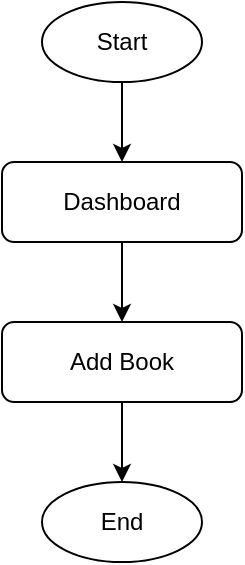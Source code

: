 <mxfile version="20.3.0" type="device"><diagram id="p2znM9xrJHJ-Z0K9_0OU" name="Page-1"><mxGraphModel dx="868" dy="593" grid="1" gridSize="10" guides="1" tooltips="1" connect="1" arrows="1" fold="1" page="1" pageScale="1" pageWidth="827" pageHeight="1169" math="0" shadow="0"><root><mxCell id="0"/><mxCell id="1" parent="0"/><mxCell id="S4Nv52L15Y2j5Q8bu-yX-6" style="edgeStyle=orthogonalEdgeStyle;rounded=0;orthogonalLoop=1;jettySize=auto;html=1;entryX=0.5;entryY=0;entryDx=0;entryDy=0;" edge="1" parent="1" source="S4Nv52L15Y2j5Q8bu-yX-1" target="S4Nv52L15Y2j5Q8bu-yX-3"><mxGeometry relative="1" as="geometry"/></mxCell><mxCell id="S4Nv52L15Y2j5Q8bu-yX-1" value="Start" style="ellipse;whiteSpace=wrap;html=1;" vertex="1" parent="1"><mxGeometry x="360" y="80" width="80" height="40" as="geometry"/></mxCell><mxCell id="S4Nv52L15Y2j5Q8bu-yX-7" style="edgeStyle=orthogonalEdgeStyle;rounded=0;orthogonalLoop=1;jettySize=auto;html=1;entryX=0.5;entryY=0;entryDx=0;entryDy=0;" edge="1" parent="1" source="S4Nv52L15Y2j5Q8bu-yX-3" target="S4Nv52L15Y2j5Q8bu-yX-4"><mxGeometry relative="1" as="geometry"/></mxCell><mxCell id="S4Nv52L15Y2j5Q8bu-yX-3" value="Dashboard" style="rounded=1;whiteSpace=wrap;html=1;" vertex="1" parent="1"><mxGeometry x="340" y="160" width="120" height="40" as="geometry"/></mxCell><mxCell id="S4Nv52L15Y2j5Q8bu-yX-9" value="" style="edgeStyle=orthogonalEdgeStyle;rounded=0;orthogonalLoop=1;jettySize=auto;html=1;" edge="1" parent="1" source="S4Nv52L15Y2j5Q8bu-yX-4" target="S4Nv52L15Y2j5Q8bu-yX-5"><mxGeometry relative="1" as="geometry"/></mxCell><mxCell id="S4Nv52L15Y2j5Q8bu-yX-4" value="Add Book" style="rounded=1;whiteSpace=wrap;html=1;" vertex="1" parent="1"><mxGeometry x="340" y="240" width="120" height="40" as="geometry"/></mxCell><mxCell id="S4Nv52L15Y2j5Q8bu-yX-5" value="End" style="ellipse;whiteSpace=wrap;html=1;" vertex="1" parent="1"><mxGeometry x="360" y="320" width="80" height="40" as="geometry"/></mxCell></root></mxGraphModel></diagram></mxfile>